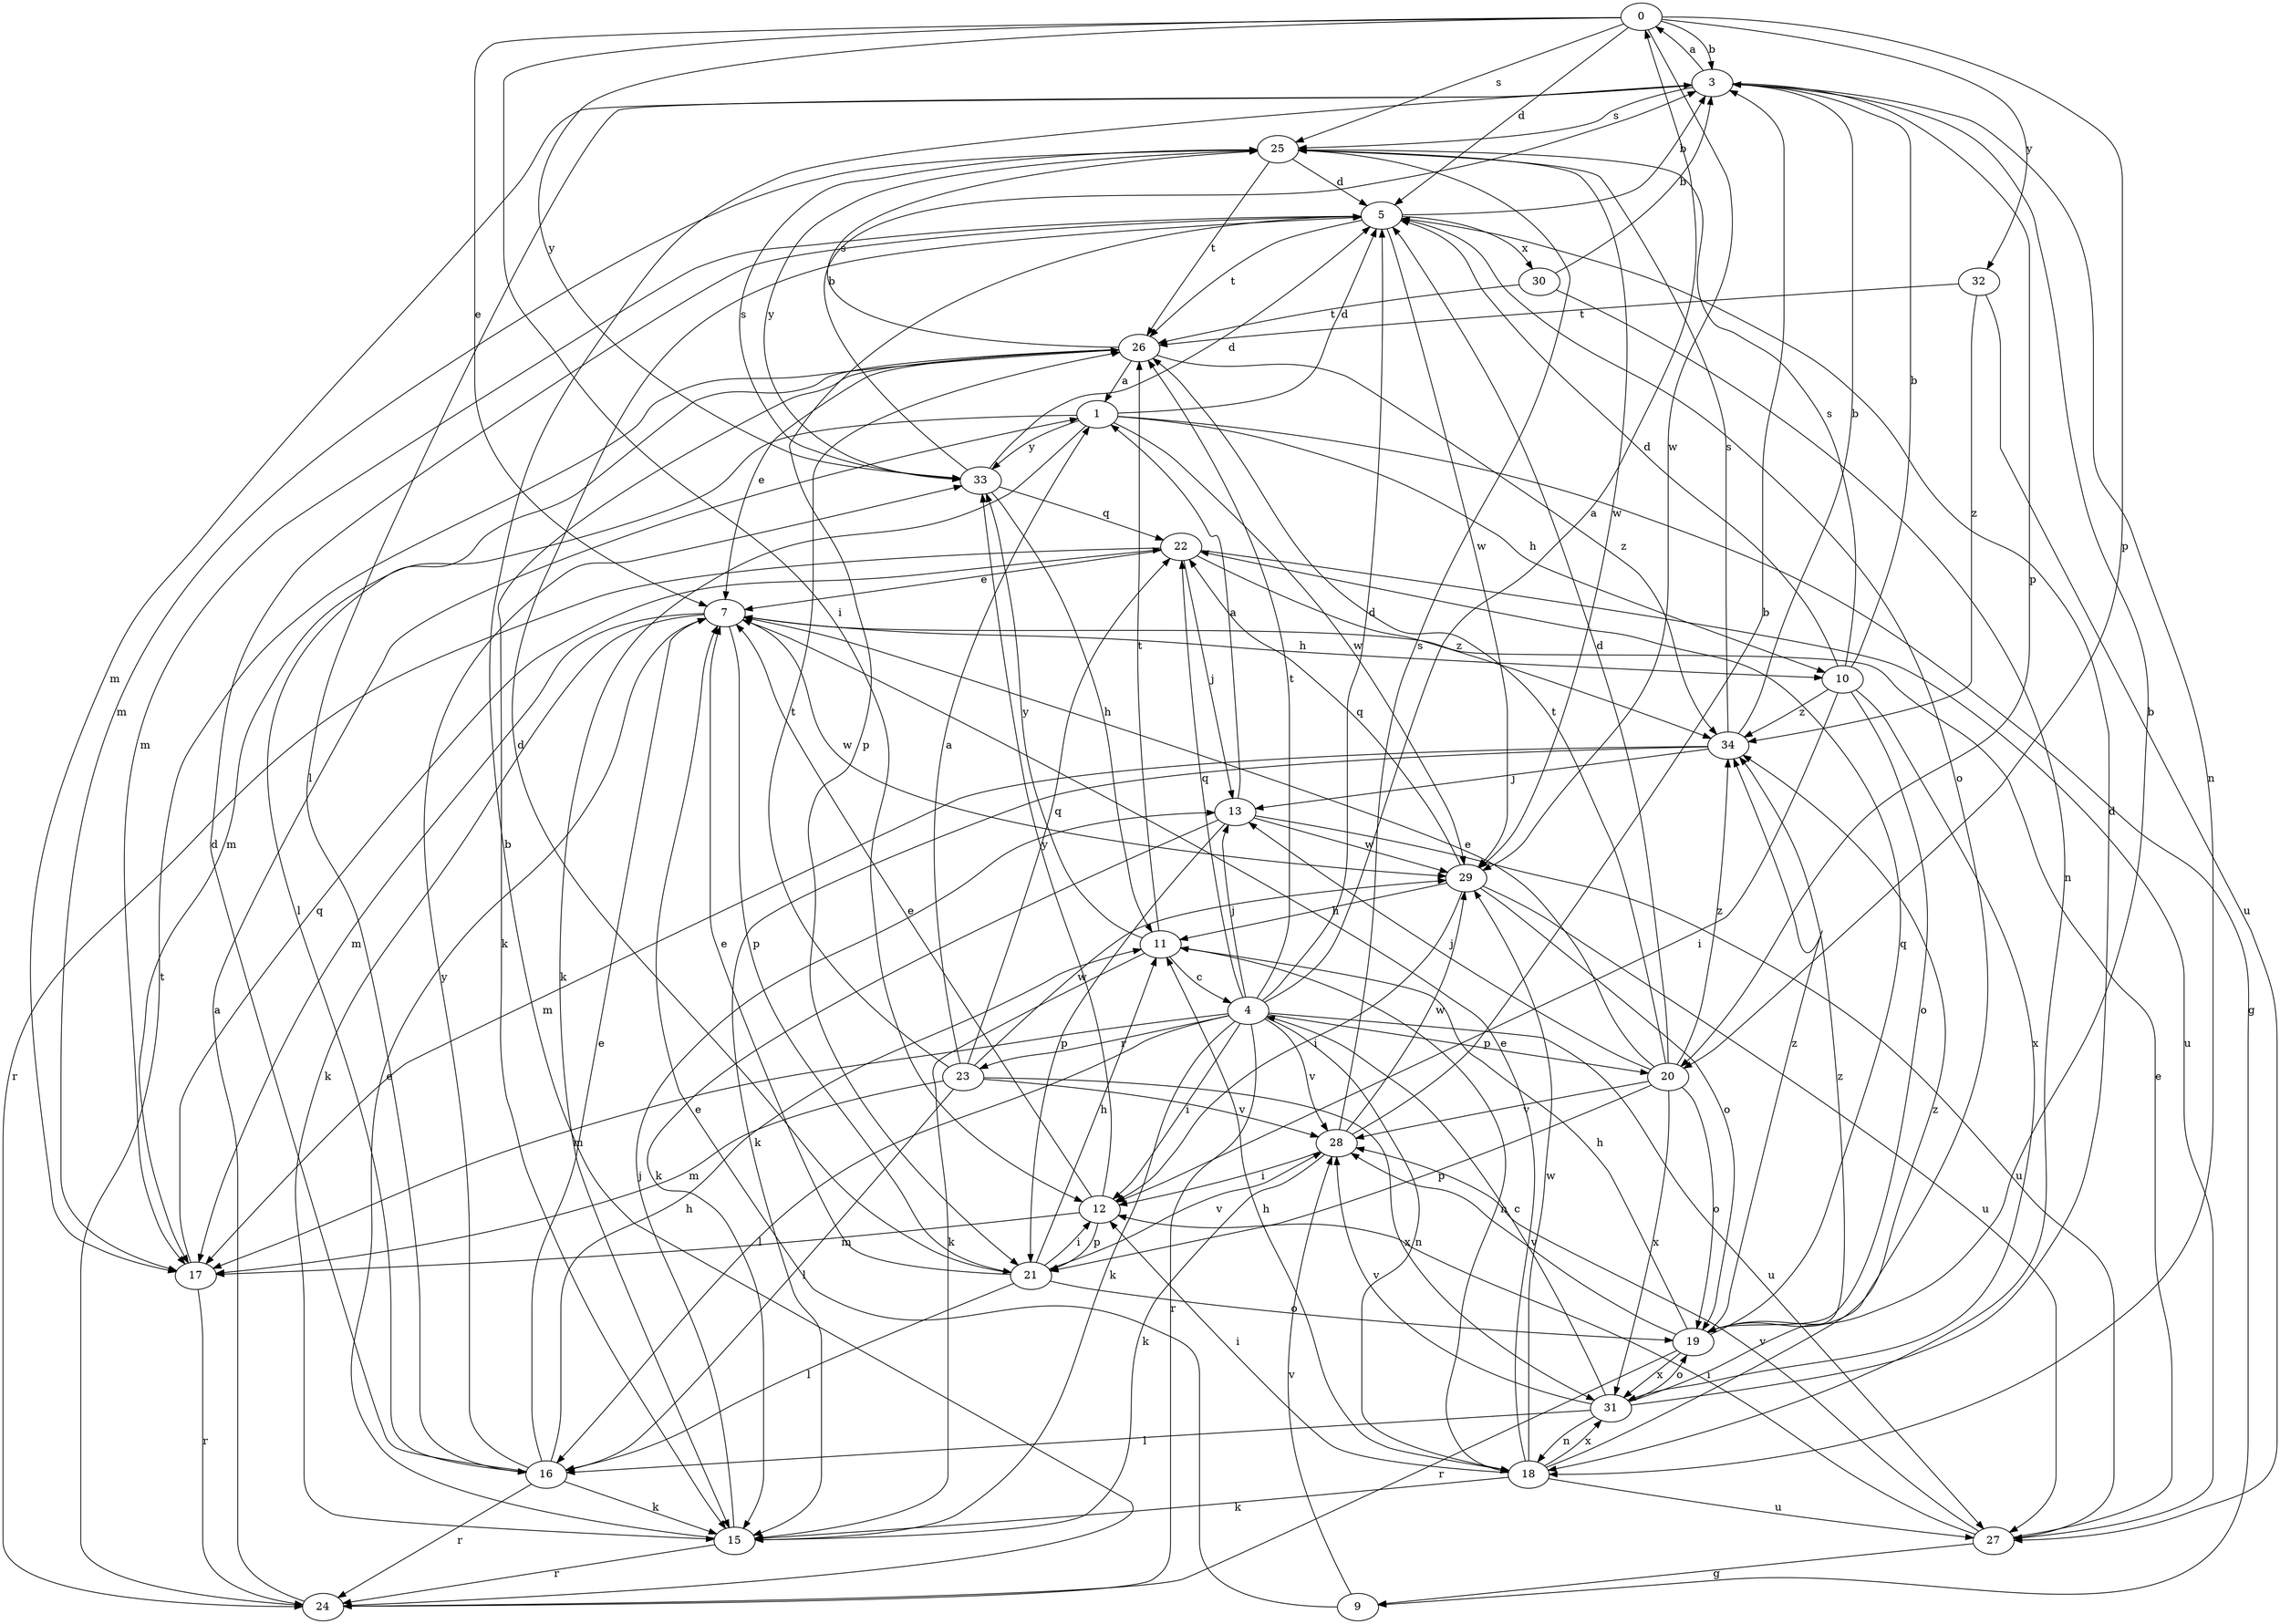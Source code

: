 strict digraph  {
0;
1;
3;
4;
5;
7;
9;
10;
11;
12;
13;
15;
16;
17;
18;
19;
20;
21;
22;
23;
24;
25;
26;
27;
28;
29;
30;
31;
32;
33;
34;
0 -> 3  [label=b];
0 -> 5  [label=d];
0 -> 7  [label=e];
0 -> 12  [label=i];
0 -> 20  [label=p];
0 -> 25  [label=s];
0 -> 29  [label=w];
0 -> 32  [label=y];
0 -> 33  [label=y];
1 -> 5  [label=d];
1 -> 9  [label=g];
1 -> 10  [label=h];
1 -> 15  [label=k];
1 -> 17  [label=m];
1 -> 29  [label=w];
1 -> 33  [label=y];
3 -> 0  [label=a];
3 -> 16  [label=l];
3 -> 17  [label=m];
3 -> 18  [label=n];
3 -> 20  [label=p];
3 -> 25  [label=s];
4 -> 0  [label=a];
4 -> 5  [label=d];
4 -> 12  [label=i];
4 -> 13  [label=j];
4 -> 15  [label=k];
4 -> 16  [label=l];
4 -> 17  [label=m];
4 -> 18  [label=n];
4 -> 20  [label=p];
4 -> 22  [label=q];
4 -> 23  [label=r];
4 -> 24  [label=r];
4 -> 26  [label=t];
4 -> 27  [label=u];
4 -> 28  [label=v];
5 -> 3  [label=b];
5 -> 17  [label=m];
5 -> 19  [label=o];
5 -> 21  [label=p];
5 -> 26  [label=t];
5 -> 29  [label=w];
5 -> 30  [label=x];
7 -> 10  [label=h];
7 -> 15  [label=k];
7 -> 17  [label=m];
7 -> 21  [label=p];
7 -> 29  [label=w];
9 -> 7  [label=e];
9 -> 28  [label=v];
10 -> 3  [label=b];
10 -> 5  [label=d];
10 -> 12  [label=i];
10 -> 19  [label=o];
10 -> 25  [label=s];
10 -> 31  [label=x];
10 -> 34  [label=z];
11 -> 4  [label=c];
11 -> 15  [label=k];
11 -> 18  [label=n];
11 -> 26  [label=t];
11 -> 33  [label=y];
12 -> 7  [label=e];
12 -> 17  [label=m];
12 -> 21  [label=p];
12 -> 33  [label=y];
13 -> 1  [label=a];
13 -> 15  [label=k];
13 -> 21  [label=p];
13 -> 27  [label=u];
13 -> 29  [label=w];
15 -> 7  [label=e];
15 -> 13  [label=j];
15 -> 24  [label=r];
16 -> 5  [label=d];
16 -> 7  [label=e];
16 -> 11  [label=h];
16 -> 15  [label=k];
16 -> 24  [label=r];
16 -> 33  [label=y];
17 -> 22  [label=q];
17 -> 24  [label=r];
18 -> 7  [label=e];
18 -> 11  [label=h];
18 -> 12  [label=i];
18 -> 15  [label=k];
18 -> 27  [label=u];
18 -> 29  [label=w];
18 -> 31  [label=x];
18 -> 34  [label=z];
19 -> 3  [label=b];
19 -> 11  [label=h];
19 -> 22  [label=q];
19 -> 24  [label=r];
19 -> 28  [label=v];
19 -> 31  [label=x];
19 -> 34  [label=z];
20 -> 5  [label=d];
20 -> 7  [label=e];
20 -> 13  [label=j];
20 -> 19  [label=o];
20 -> 21  [label=p];
20 -> 26  [label=t];
20 -> 28  [label=v];
20 -> 31  [label=x];
20 -> 34  [label=z];
21 -> 5  [label=d];
21 -> 7  [label=e];
21 -> 11  [label=h];
21 -> 12  [label=i];
21 -> 16  [label=l];
21 -> 19  [label=o];
21 -> 28  [label=v];
22 -> 7  [label=e];
22 -> 13  [label=j];
22 -> 24  [label=r];
22 -> 27  [label=u];
22 -> 34  [label=z];
23 -> 1  [label=a];
23 -> 16  [label=l];
23 -> 17  [label=m];
23 -> 22  [label=q];
23 -> 26  [label=t];
23 -> 28  [label=v];
23 -> 29  [label=w];
23 -> 31  [label=x];
24 -> 1  [label=a];
24 -> 3  [label=b];
24 -> 26  [label=t];
25 -> 5  [label=d];
25 -> 17  [label=m];
25 -> 26  [label=t];
25 -> 29  [label=w];
25 -> 33  [label=y];
26 -> 1  [label=a];
26 -> 7  [label=e];
26 -> 15  [label=k];
26 -> 16  [label=l];
26 -> 25  [label=s];
26 -> 34  [label=z];
27 -> 7  [label=e];
27 -> 9  [label=g];
27 -> 12  [label=i];
27 -> 28  [label=v];
28 -> 3  [label=b];
28 -> 12  [label=i];
28 -> 15  [label=k];
28 -> 25  [label=s];
28 -> 29  [label=w];
29 -> 11  [label=h];
29 -> 12  [label=i];
29 -> 19  [label=o];
29 -> 22  [label=q];
29 -> 27  [label=u];
30 -> 3  [label=b];
30 -> 18  [label=n];
30 -> 26  [label=t];
31 -> 4  [label=c];
31 -> 5  [label=d];
31 -> 16  [label=l];
31 -> 18  [label=n];
31 -> 19  [label=o];
31 -> 28  [label=v];
31 -> 34  [label=z];
32 -> 26  [label=t];
32 -> 27  [label=u];
32 -> 34  [label=z];
33 -> 3  [label=b];
33 -> 5  [label=d];
33 -> 11  [label=h];
33 -> 22  [label=q];
33 -> 25  [label=s];
34 -> 3  [label=b];
34 -> 13  [label=j];
34 -> 15  [label=k];
34 -> 17  [label=m];
34 -> 25  [label=s];
}
